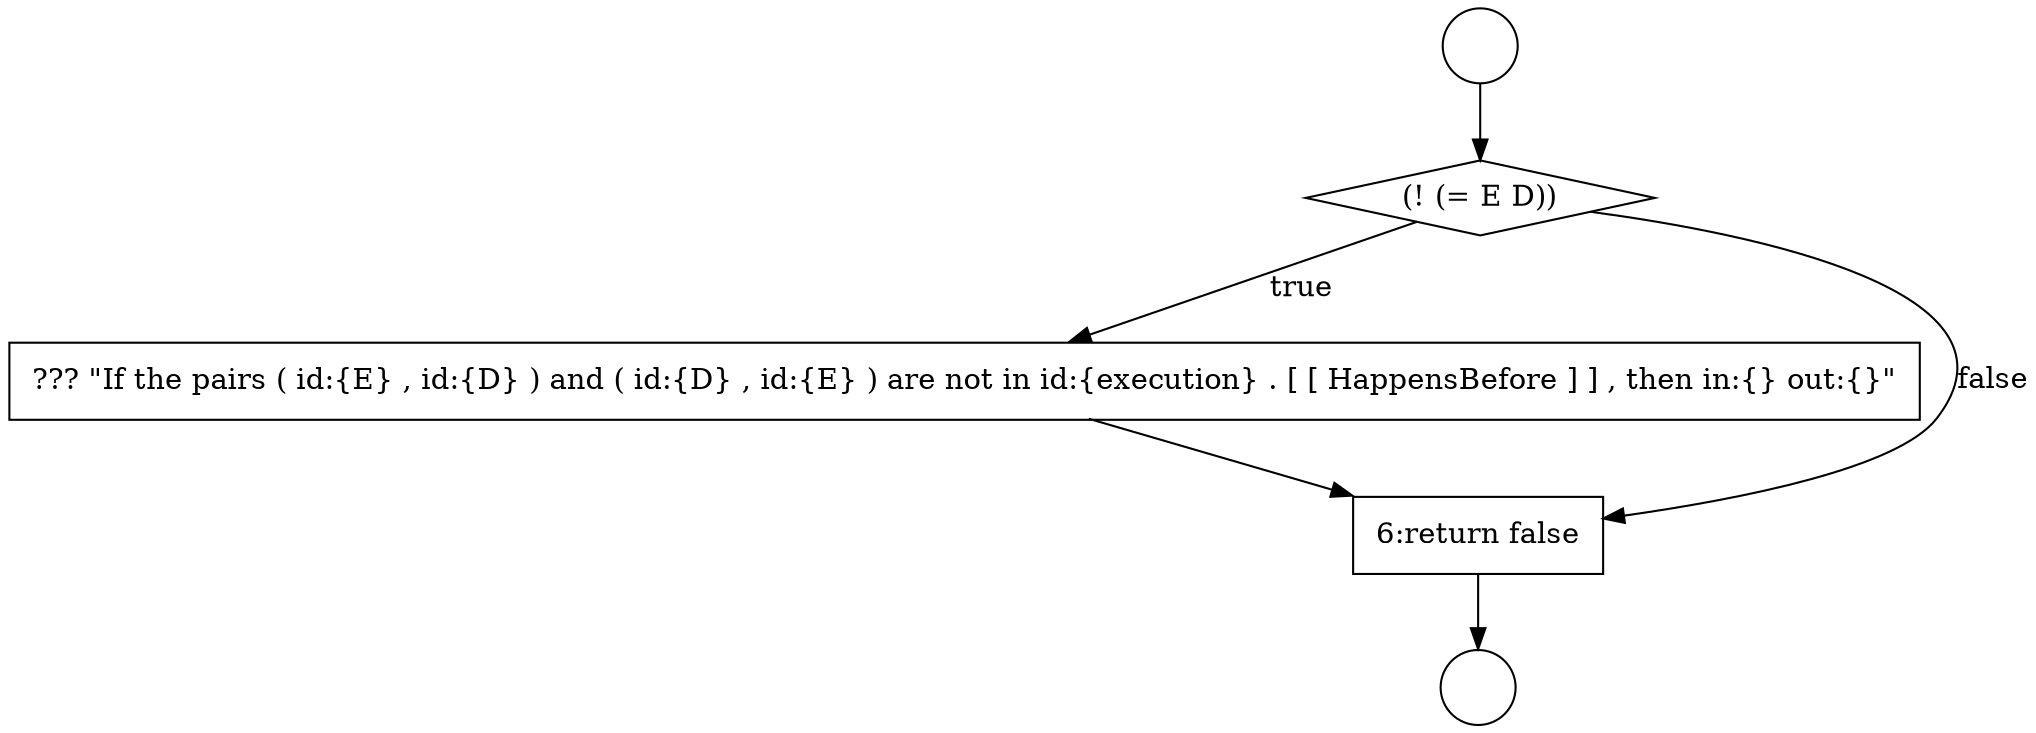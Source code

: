 digraph {
  node19582 [shape=circle label=" " color="black" fillcolor="white" style=filled]
  node19585 [shape=none, margin=0, label=<<font color="black">
    <table border="0" cellborder="1" cellspacing="0" cellpadding="10">
      <tr><td align="left">??? &quot;If the pairs ( id:{E} , id:{D} ) and ( id:{D} , id:{E} ) are not in id:{execution} . [ [ HappensBefore ] ] , then in:{} out:{}&quot;</td></tr>
    </table>
  </font>> color="black" fillcolor="white" style=filled]
  node19583 [shape=circle label=" " color="black" fillcolor="white" style=filled]
  node19584 [shape=diamond, label=<<font color="black">(! (= E D))</font>> color="black" fillcolor="white" style=filled]
  node19586 [shape=none, margin=0, label=<<font color="black">
    <table border="0" cellborder="1" cellspacing="0" cellpadding="10">
      <tr><td align="left">6:return false</td></tr>
    </table>
  </font>> color="black" fillcolor="white" style=filled]
  node19582 -> node19584 [ color="black"]
  node19584 -> node19585 [label=<<font color="black">true</font>> color="black"]
  node19584 -> node19586 [label=<<font color="black">false</font>> color="black"]
  node19585 -> node19586 [ color="black"]
  node19586 -> node19583 [ color="black"]
}
